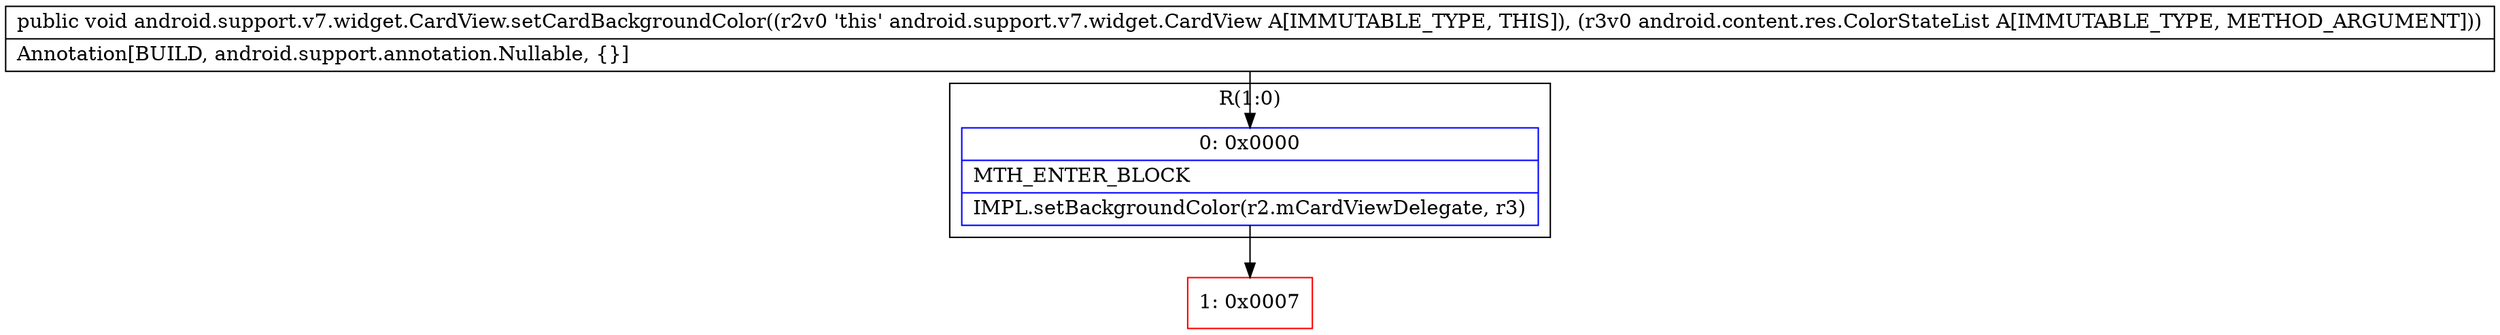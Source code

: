 digraph "CFG forandroid.support.v7.widget.CardView.setCardBackgroundColor(Landroid\/content\/res\/ColorStateList;)V" {
subgraph cluster_Region_1971304114 {
label = "R(1:0)";
node [shape=record,color=blue];
Node_0 [shape=record,label="{0\:\ 0x0000|MTH_ENTER_BLOCK\l|IMPL.setBackgroundColor(r2.mCardViewDelegate, r3)\l}"];
}
Node_1 [shape=record,color=red,label="{1\:\ 0x0007}"];
MethodNode[shape=record,label="{public void android.support.v7.widget.CardView.setCardBackgroundColor((r2v0 'this' android.support.v7.widget.CardView A[IMMUTABLE_TYPE, THIS]), (r3v0 android.content.res.ColorStateList A[IMMUTABLE_TYPE, METHOD_ARGUMENT]))  | Annotation[BUILD, android.support.annotation.Nullable, \{\}]\l}"];
MethodNode -> Node_0;
Node_0 -> Node_1;
}

